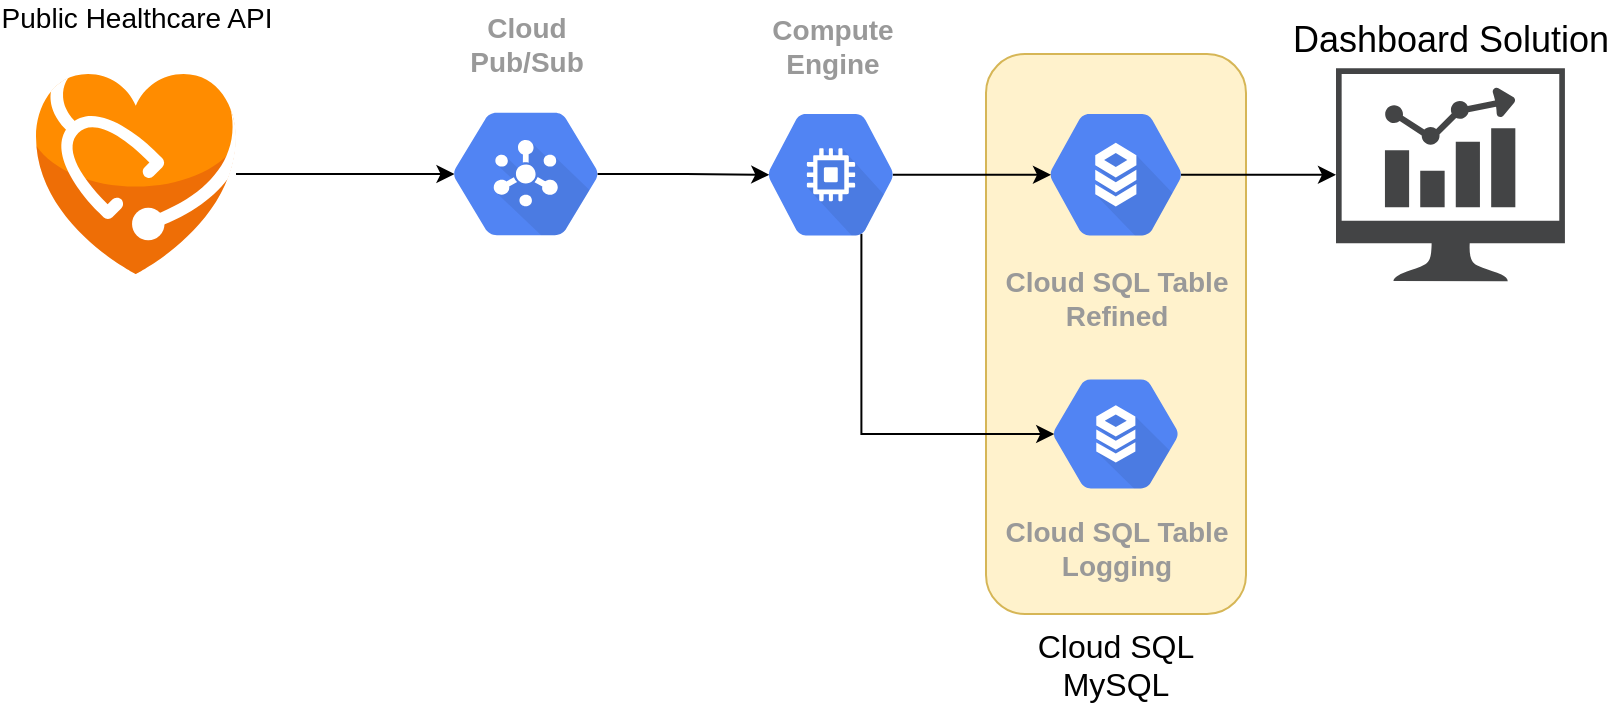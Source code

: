 <mxfile version="13.8.3" type="device"><diagram id="Wsr0iGpvDqlSo4qLoD0K" name="Page-1"><mxGraphModel dx="925" dy="588" grid="1" gridSize="10" guides="1" tooltips="1" connect="1" arrows="1" fold="1" page="1" pageScale="1" pageWidth="850" pageHeight="1100" math="0" shadow="0"><root><mxCell id="0"/><mxCell id="1" parent="0"/><mxCell id="-1q49YC3NNHCwdtHNwQw-13" value="Cloud SQL MySQL" style="rounded=1;whiteSpace=wrap;html=1;labelPosition=center;verticalLabelPosition=bottom;align=center;verticalAlign=top;fillColor=#fff2cc;strokeColor=#d6b656;fontSize=16;" vertex="1" parent="1"><mxGeometry x="535" y="60" width="130" height="280" as="geometry"/></mxCell><mxCell id="-1q49YC3NNHCwdtHNwQw-14" style="edgeStyle=orthogonalEdgeStyle;rounded=0;orthogonalLoop=1;jettySize=auto;html=1;entryX=0.175;entryY=0.5;entryDx=0;entryDy=0;entryPerimeter=0;" edge="1" parent="1" source="-1q49YC3NNHCwdtHNwQw-2" target="-1q49YC3NNHCwdtHNwQw-12"><mxGeometry relative="1" as="geometry"/></mxCell><mxCell id="-1q49YC3NNHCwdtHNwQw-2" value="&lt;font style=&quot;font-size: 14px&quot;&gt;Public Healthcare API&lt;/font&gt;&lt;div style=&quot;font-size: 14px&quot;&gt;&lt;font style=&quot;font-size: 14px&quot;&gt;&lt;br&gt;&lt;/font&gt;&lt;/div&gt;" style="aspect=fixed;html=1;points=[];align=center;image;fontSize=12;image=img/lib/mscae/Azure_API_for_FHIR.svg;labelPosition=center;verticalLabelPosition=top;verticalAlign=bottom;" vertex="1" parent="1"><mxGeometry x="60" y="70" width="100" height="100" as="geometry"/></mxCell><mxCell id="-1q49YC3NNHCwdtHNwQw-18" style="edgeStyle=orthogonalEdgeStyle;rounded=0;orthogonalLoop=1;jettySize=auto;html=1;exitX=0.825;exitY=0.5;exitDx=0;exitDy=0;exitPerimeter=0;" edge="1" parent="1" source="-1q49YC3NNHCwdtHNwQw-7" target="-1q49YC3NNHCwdtHNwQw-9"><mxGeometry relative="1" as="geometry"/></mxCell><mxCell id="-1q49YC3NNHCwdtHNwQw-7" value="Cloud SQL Table&lt;br style=&quot;font-size: 14px;&quot;&gt;Refined" style="html=1;fillColor=#5184F3;strokeColor=none;verticalAlign=top;labelPosition=center;verticalLabelPosition=bottom;align=center;spacingTop=-6;fontSize=14;fontStyle=1;fontColor=#999999;shape=mxgraph.gcp2.hexIcon;prIcon=cloud_sql" vertex="1" parent="1"><mxGeometry x="550" y="75.75" width="100" height="89.25" as="geometry"/></mxCell><mxCell id="-1q49YC3NNHCwdtHNwQw-8" value="Cloud SQL Table&lt;br style=&quot;font-size: 14px;&quot;&gt;Logging" style="html=1;fillColor=#5184F3;strokeColor=none;verticalAlign=top;labelPosition=center;verticalLabelPosition=bottom;align=center;spacingTop=-6;fontSize=14;fontStyle=1;fontColor=#999999;shape=mxgraph.gcp2.hexIcon;prIcon=cloud_sql" vertex="1" parent="1"><mxGeometry x="552.5" y="210" width="95" height="80" as="geometry"/></mxCell><mxCell id="-1q49YC3NNHCwdtHNwQw-9" value="&lt;font style=&quot;font-size: 18px&quot;&gt;Dashboard Solution&lt;/font&gt;" style="pointerEvents=1;shadow=0;dashed=0;html=1;strokeColor=none;fillColor=#434445;aspect=fixed;labelPosition=center;verticalLabelPosition=top;verticalAlign=bottom;align=center;outlineConnect=0;shape=mxgraph.vvd.nsx_dashboard;" vertex="1" parent="1"><mxGeometry x="710" y="67.16" width="114.46" height="106.44" as="geometry"/></mxCell><mxCell id="-1q49YC3NNHCwdtHNwQw-16" style="edgeStyle=orthogonalEdgeStyle;rounded=0;orthogonalLoop=1;jettySize=auto;html=1;exitX=0.825;exitY=0.5;exitDx=0;exitDy=0;exitPerimeter=0;entryX=0.175;entryY=0.5;entryDx=0;entryDy=0;entryPerimeter=0;" edge="1" parent="1" source="-1q49YC3NNHCwdtHNwQw-11" target="-1q49YC3NNHCwdtHNwQw-7"><mxGeometry relative="1" as="geometry"/></mxCell><mxCell id="-1q49YC3NNHCwdtHNwQw-17" style="edgeStyle=orthogonalEdgeStyle;rounded=0;orthogonalLoop=1;jettySize=auto;html=1;exitX=0.66;exitY=0.83;exitDx=0;exitDy=0;exitPerimeter=0;entryX=0.175;entryY=0.5;entryDx=0;entryDy=0;entryPerimeter=0;" edge="1" parent="1" source="-1q49YC3NNHCwdtHNwQw-11" target="-1q49YC3NNHCwdtHNwQw-8"><mxGeometry relative="1" as="geometry"><Array as="points"><mxPoint x="473" y="250"/></Array></mxGeometry></mxCell><mxCell id="-1q49YC3NNHCwdtHNwQw-11" value="Compute&#xA;Engine" style="html=1;fillColor=#5184F3;strokeColor=none;verticalAlign=bottom;labelPosition=center;verticalLabelPosition=top;align=center;spacingTop=-6;fontSize=14;fontStyle=1;fontColor=#999999;shape=mxgraph.gcp2.hexIcon;prIcon=compute_engine" vertex="1" parent="1"><mxGeometry x="410" y="75.75" width="95" height="89.25" as="geometry"/></mxCell><mxCell id="-1q49YC3NNHCwdtHNwQw-15" style="edgeStyle=orthogonalEdgeStyle;rounded=0;orthogonalLoop=1;jettySize=auto;html=1;exitX=0.825;exitY=0.5;exitDx=0;exitDy=0;exitPerimeter=0;entryX=0.175;entryY=0.5;entryDx=0;entryDy=0;entryPerimeter=0;" edge="1" parent="1" source="-1q49YC3NNHCwdtHNwQw-12" target="-1q49YC3NNHCwdtHNwQw-11"><mxGeometry relative="1" as="geometry"/></mxCell><mxCell id="-1q49YC3NNHCwdtHNwQw-12" value="Cloud&#xA;Pub/Sub" style="html=1;fillColor=#5184F3;strokeColor=none;verticalAlign=bottom;labelPosition=center;verticalLabelPosition=top;align=center;spacingTop=-6;fontSize=14;fontStyle=1;fontColor=#999999;shape=mxgraph.gcp2.hexIcon;prIcon=cloud_pubsub" vertex="1" parent="1"><mxGeometry x="250" y="75" width="110" height="90" as="geometry"/></mxCell></root></mxGraphModel></diagram></mxfile>